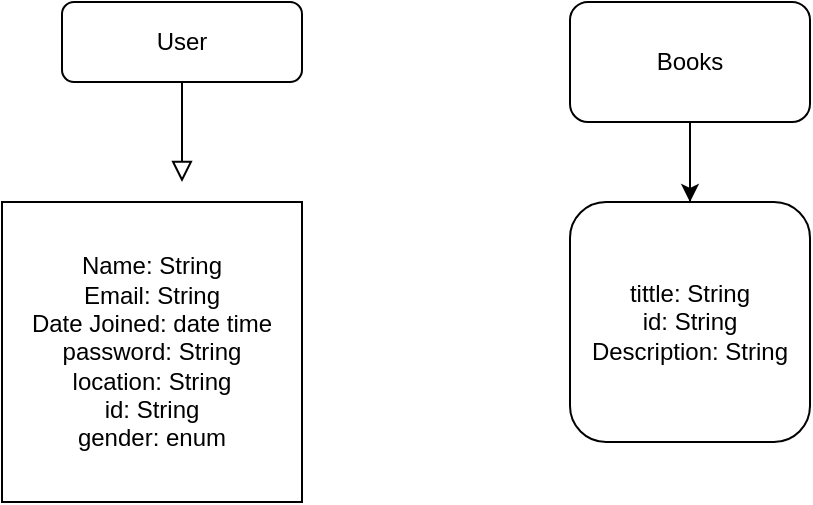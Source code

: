 <mxfile version="20.1.1" type="github">
  <diagram id="C5RBs43oDa-KdzZeNtuy" name="Page-1">
    <mxGraphModel dx="1590" dy="793" grid="1" gridSize="10" guides="1" tooltips="1" connect="1" arrows="1" fold="1" page="1" pageScale="1" pageWidth="827" pageHeight="1169" math="0" shadow="0">
      <root>
        <mxCell id="WIyWlLk6GJQsqaUBKTNV-0" />
        <mxCell id="WIyWlLk6GJQsqaUBKTNV-1" parent="WIyWlLk6GJQsqaUBKTNV-0" />
        <mxCell id="WIyWlLk6GJQsqaUBKTNV-2" value="" style="rounded=0;html=1;jettySize=auto;orthogonalLoop=1;fontSize=11;endArrow=block;endFill=0;endSize=8;strokeWidth=1;shadow=0;labelBackgroundColor=none;edgeStyle=orthogonalEdgeStyle;" parent="WIyWlLk6GJQsqaUBKTNV-1" source="WIyWlLk6GJQsqaUBKTNV-3" edge="1">
          <mxGeometry relative="1" as="geometry">
            <mxPoint x="220" y="170" as="targetPoint" />
          </mxGeometry>
        </mxCell>
        <mxCell id="WIyWlLk6GJQsqaUBKTNV-3" value="User" style="rounded=1;whiteSpace=wrap;html=1;fontSize=12;glass=0;strokeWidth=1;shadow=0;" parent="WIyWlLk6GJQsqaUBKTNV-1" vertex="1">
          <mxGeometry x="160" y="80" width="120" height="40" as="geometry" />
        </mxCell>
        <mxCell id="PlkpsMadUP8vNzPvioEy-0" value="&lt;div&gt;Name: String&lt;/div&gt;&lt;div&gt;Email: String&lt;/div&gt;&lt;div&gt;Date Joined: date time&lt;/div&gt;&lt;div&gt;password: String&lt;/div&gt;&lt;div&gt;location: String&lt;/div&gt;&lt;div&gt;id: String&lt;/div&gt;&lt;div&gt;gender: enum &lt;br&gt;&lt;/div&gt;" style="whiteSpace=wrap;html=1;aspect=fixed;" vertex="1" parent="WIyWlLk6GJQsqaUBKTNV-1">
          <mxGeometry x="130" y="180" width="150" height="150" as="geometry" />
        </mxCell>
        <mxCell id="PlkpsMadUP8vNzPvioEy-3" value="" style="edgeStyle=orthogonalEdgeStyle;rounded=0;orthogonalLoop=1;jettySize=auto;html=1;" edge="1" parent="WIyWlLk6GJQsqaUBKTNV-1" source="PlkpsMadUP8vNzPvioEy-1" target="PlkpsMadUP8vNzPvioEy-2">
          <mxGeometry relative="1" as="geometry" />
        </mxCell>
        <mxCell id="PlkpsMadUP8vNzPvioEy-1" value="Books" style="rounded=1;whiteSpace=wrap;html=1;" vertex="1" parent="WIyWlLk6GJQsqaUBKTNV-1">
          <mxGeometry x="414" y="80" width="120" height="60" as="geometry" />
        </mxCell>
        <mxCell id="PlkpsMadUP8vNzPvioEy-4" style="edgeStyle=orthogonalEdgeStyle;rounded=0;orthogonalLoop=1;jettySize=auto;html=1;" edge="1" parent="WIyWlLk6GJQsqaUBKTNV-1" source="PlkpsMadUP8vNzPvioEy-2">
          <mxGeometry relative="1" as="geometry">
            <mxPoint x="474" y="210" as="targetPoint" />
          </mxGeometry>
        </mxCell>
        <mxCell id="PlkpsMadUP8vNzPvioEy-2" value="&lt;div&gt;tittle: String&lt;/div&gt;&lt;div&gt;id: String&lt;/div&gt;&lt;div&gt;Description: String&lt;/div&gt;" style="rounded=1;whiteSpace=wrap;html=1;" vertex="1" parent="WIyWlLk6GJQsqaUBKTNV-1">
          <mxGeometry x="414" y="180" width="120" height="120" as="geometry" />
        </mxCell>
      </root>
    </mxGraphModel>
  </diagram>
</mxfile>
